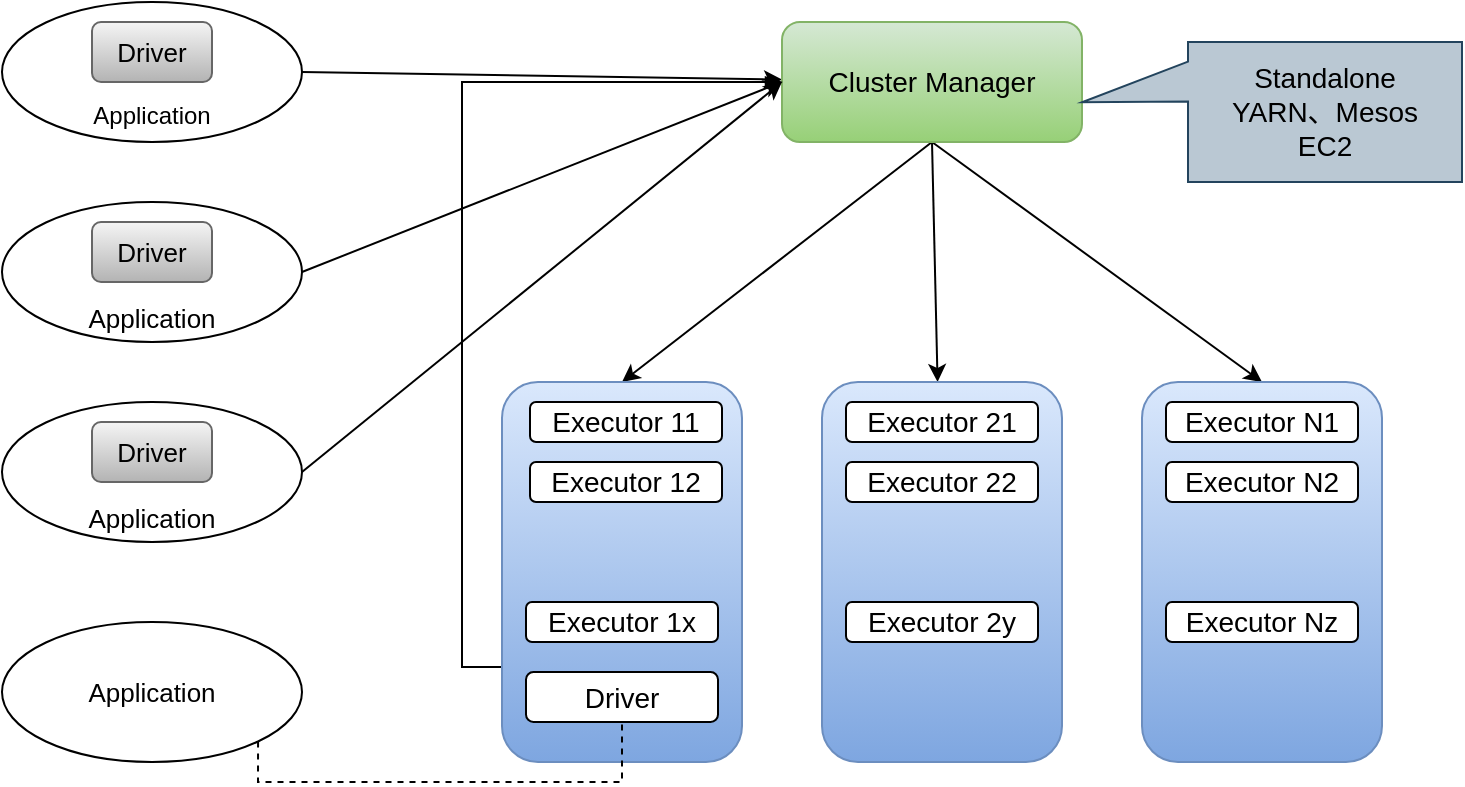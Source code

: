 <mxfile version="13.7.9" type="device"><diagram id="dVA1vKJX5BMs00SxmtFc" name="第 1 页"><mxGraphModel dx="928" dy="688" grid="1" gridSize="10" guides="1" tooltips="1" connect="1" arrows="1" fold="1" page="1" pageScale="1" pageWidth="827" pageHeight="1169" math="0" shadow="0"><root><mxCell id="0"/><mxCell id="1" parent="0"/><mxCell id="9_8r-8PTXGSpc4Jy_dDu-32" style="edgeStyle=none;rounded=0;orthogonalLoop=1;jettySize=auto;html=1;exitX=1;exitY=0.5;exitDx=0;exitDy=0;" parent="1" source="9_8r-8PTXGSpc4Jy_dDu-1" target="9_8r-8PTXGSpc4Jy_dDu-2" edge="1"><mxGeometry relative="1" as="geometry"/></mxCell><mxCell id="9_8r-8PTXGSpc4Jy_dDu-1" value="&lt;br&gt;&lt;br&gt;&lt;br&gt;Application" style="ellipse;whiteSpace=wrap;html=1;" parent="1" vertex="1"><mxGeometry x="90" y="150" width="150" height="70" as="geometry"/></mxCell><mxCell id="9_8r-8PTXGSpc4Jy_dDu-14" style="rounded=0;orthogonalLoop=1;jettySize=auto;html=1;exitX=0.5;exitY=1;exitDx=0;exitDy=0;entryX=0.5;entryY=0;entryDx=0;entryDy=0;" parent="1" source="9_8r-8PTXGSpc4Jy_dDu-2" target="9_8r-8PTXGSpc4Jy_dDu-11" edge="1"><mxGeometry relative="1" as="geometry"/></mxCell><mxCell id="9_8r-8PTXGSpc4Jy_dDu-15" style="rounded=0;orthogonalLoop=1;jettySize=auto;html=1;exitX=0.5;exitY=1;exitDx=0;exitDy=0;" parent="1" source="9_8r-8PTXGSpc4Jy_dDu-2" target="9_8r-8PTXGSpc4Jy_dDu-12" edge="1"><mxGeometry relative="1" as="geometry"/></mxCell><mxCell id="9_8r-8PTXGSpc4Jy_dDu-16" style="edgeStyle=none;rounded=0;orthogonalLoop=1;jettySize=auto;html=1;exitX=0.5;exitY=1;exitDx=0;exitDy=0;entryX=0.5;entryY=0;entryDx=0;entryDy=0;" parent="1" source="9_8r-8PTXGSpc4Jy_dDu-2" target="9_8r-8PTXGSpc4Jy_dDu-13" edge="1"><mxGeometry relative="1" as="geometry"/></mxCell><mxCell id="9_8r-8PTXGSpc4Jy_dDu-2" value="&lt;font style=&quot;font-size: 14px&quot;&gt;Cluster Manager&lt;/font&gt;" style="rounded=1;whiteSpace=wrap;html=1;fillColor=#d5e8d4;strokeColor=#82b366;gradientColor=#97d077;" parent="1" vertex="1"><mxGeometry x="480" y="160" width="150" height="60" as="geometry"/></mxCell><mxCell id="9_8r-8PTXGSpc4Jy_dDu-3" value="&lt;font style=&quot;font-size: 13px&quot;&gt;Driver&lt;/font&gt;" style="rounded=1;whiteSpace=wrap;html=1;spacing=0;fillColor=#f5f5f5;strokeColor=#666666;gradientColor=#b3b3b3;" parent="1" vertex="1"><mxGeometry x="135" y="160" width="60" height="30" as="geometry"/></mxCell><mxCell id="9_8r-8PTXGSpc4Jy_dDu-37" style="edgeStyle=none;rounded=0;orthogonalLoop=1;jettySize=auto;html=1;exitX=1;exitY=0.5;exitDx=0;exitDy=0;entryX=0;entryY=0.5;entryDx=0;entryDy=0;" parent="1" source="9_8r-8PTXGSpc4Jy_dDu-5" target="9_8r-8PTXGSpc4Jy_dDu-2" edge="1"><mxGeometry relative="1" as="geometry"/></mxCell><mxCell id="9_8r-8PTXGSpc4Jy_dDu-5" value="&lt;font style=&quot;font-size: 13px&quot;&gt;&lt;br&gt;&lt;br&gt;&lt;br&gt;Application&lt;/font&gt;" style="ellipse;whiteSpace=wrap;html=1;" parent="1" vertex="1"><mxGeometry x="90" y="250" width="150" height="70" as="geometry"/></mxCell><mxCell id="9_8r-8PTXGSpc4Jy_dDu-6" value="&lt;font style=&quot;font-size: 13px&quot;&gt;Driver&lt;/font&gt;" style="rounded=1;whiteSpace=wrap;html=1;spacing=0;gradientColor=#b3b3b3;fillColor=#f5f5f5;strokeColor=#666666;" parent="1" vertex="1"><mxGeometry x="135" y="260" width="60" height="30" as="geometry"/></mxCell><mxCell id="9_8r-8PTXGSpc4Jy_dDu-38" style="edgeStyle=none;rounded=0;orthogonalLoop=1;jettySize=auto;html=1;exitX=1;exitY=0.5;exitDx=0;exitDy=0;entryX=0;entryY=0.5;entryDx=0;entryDy=0;" parent="1" source="9_8r-8PTXGSpc4Jy_dDu-7" target="9_8r-8PTXGSpc4Jy_dDu-2" edge="1"><mxGeometry relative="1" as="geometry"/></mxCell><mxCell id="9_8r-8PTXGSpc4Jy_dDu-7" value="&lt;font style=&quot;font-size: 13px&quot;&gt;&lt;br&gt;&lt;br&gt;&lt;br&gt;Application&lt;/font&gt;" style="ellipse;whiteSpace=wrap;html=1;" parent="1" vertex="1"><mxGeometry x="90" y="350" width="150" height="70" as="geometry"/></mxCell><mxCell id="9_8r-8PTXGSpc4Jy_dDu-8" value="&lt;font style=&quot;font-size: 13px&quot;&gt;Driver&lt;/font&gt;" style="rounded=1;whiteSpace=wrap;html=1;spacing=0;gradientColor=#b3b3b3;fillColor=#f5f5f5;strokeColor=#666666;" parent="1" vertex="1"><mxGeometry x="135" y="360" width="60" height="30" as="geometry"/></mxCell><mxCell id="9_8r-8PTXGSpc4Jy_dDu-9" value="&lt;font style=&quot;font-size: 13px&quot;&gt;Application&lt;/font&gt;" style="ellipse;whiteSpace=wrap;html=1;" parent="1" vertex="1"><mxGeometry x="90" y="460" width="150" height="70" as="geometry"/></mxCell><mxCell id="9_8r-8PTXGSpc4Jy_dDu-50" style="edgeStyle=orthogonalEdgeStyle;rounded=0;orthogonalLoop=1;jettySize=auto;html=1;exitX=0;exitY=0.75;exitDx=0;exitDy=0;entryX=0;entryY=0.5;entryDx=0;entryDy=0;startArrow=none;startFill=0;endArrow=blockThin;endFill=1;" parent="1" source="9_8r-8PTXGSpc4Jy_dDu-11" target="9_8r-8PTXGSpc4Jy_dDu-2" edge="1"><mxGeometry relative="1" as="geometry"/></mxCell><mxCell id="9_8r-8PTXGSpc4Jy_dDu-11" value="" style="rounded=1;whiteSpace=wrap;html=1;fillColor=#dae8fc;strokeColor=#6c8ebf;gradientColor=#7ea6e0;" parent="1" vertex="1"><mxGeometry x="340" y="340" width="120" height="190" as="geometry"/></mxCell><mxCell id="9_8r-8PTXGSpc4Jy_dDu-12" value="" style="rounded=1;whiteSpace=wrap;html=1;fillColor=#dae8fc;strokeColor=#6c8ebf;gradientColor=#7ea6e0;" parent="1" vertex="1"><mxGeometry x="500" y="340" width="120" height="190" as="geometry"/></mxCell><mxCell id="9_8r-8PTXGSpc4Jy_dDu-13" value="" style="rounded=1;whiteSpace=wrap;html=1;fillColor=#dae8fc;strokeColor=#6c8ebf;gradientColor=#7ea6e0;" parent="1" vertex="1"><mxGeometry x="660" y="340" width="120" height="190" as="geometry"/></mxCell><mxCell id="9_8r-8PTXGSpc4Jy_dDu-17" value="&lt;font style=&quot;font-size: 14px&quot;&gt;Executor 11&lt;/font&gt;" style="rounded=1;whiteSpace=wrap;html=1;" parent="1" vertex="1"><mxGeometry x="354" y="350" width="96" height="20" as="geometry"/></mxCell><mxCell id="9_8r-8PTXGSpc4Jy_dDu-18" value="&lt;font style=&quot;font-size: 14px&quot;&gt;Executor 12&lt;/font&gt;" style="rounded=1;whiteSpace=wrap;html=1;" parent="1" vertex="1"><mxGeometry x="354" y="380" width="96" height="20" as="geometry"/></mxCell><mxCell id="9_8r-8PTXGSpc4Jy_dDu-20" value="&lt;font style=&quot;font-size: 14px&quot;&gt;Executor 1x&lt;/font&gt;" style="rounded=1;whiteSpace=wrap;html=1;" parent="1" vertex="1"><mxGeometry x="352" y="450" width="96" height="20" as="geometry"/></mxCell><mxCell id="9_8r-8PTXGSpc4Jy_dDu-22" value="&lt;font style=&quot;font-size: 14px&quot;&gt;Driver&lt;/font&gt;" style="rounded=1;whiteSpace=wrap;html=1;" parent="1" vertex="1"><mxGeometry x="352" y="485" width="96" height="25" as="geometry"/></mxCell><mxCell id="9_8r-8PTXGSpc4Jy_dDu-23" value="&lt;font style=&quot;font-size: 14px&quot;&gt;Executor 21&lt;/font&gt;" style="rounded=1;whiteSpace=wrap;html=1;" parent="1" vertex="1"><mxGeometry x="512" y="350" width="96" height="20" as="geometry"/></mxCell><mxCell id="9_8r-8PTXGSpc4Jy_dDu-24" value="&lt;font style=&quot;font-size: 14px&quot;&gt;Executor 22&lt;/font&gt;" style="rounded=1;whiteSpace=wrap;html=1;" parent="1" vertex="1"><mxGeometry x="512" y="380" width="96" height="20" as="geometry"/></mxCell><mxCell id="9_8r-8PTXGSpc4Jy_dDu-25" value="&lt;font style=&quot;font-size: 14px&quot;&gt;Executor 2y&lt;/font&gt;" style="rounded=1;whiteSpace=wrap;html=1;" parent="1" vertex="1"><mxGeometry x="512" y="450" width="96" height="20" as="geometry"/></mxCell><mxCell id="9_8r-8PTXGSpc4Jy_dDu-26" value="&lt;font style=&quot;font-size: 14px&quot;&gt;Executor N1&lt;/font&gt;" style="rounded=1;whiteSpace=wrap;html=1;" parent="1" vertex="1"><mxGeometry x="672" y="350" width="96" height="20" as="geometry"/></mxCell><mxCell id="9_8r-8PTXGSpc4Jy_dDu-27" value="&lt;font style=&quot;font-size: 14px&quot;&gt;Executor N2&lt;/font&gt;" style="rounded=1;whiteSpace=wrap;html=1;" parent="1" vertex="1"><mxGeometry x="672" y="380" width="96" height="20" as="geometry"/></mxCell><mxCell id="9_8r-8PTXGSpc4Jy_dDu-28" value="&lt;font style=&quot;font-size: 14px&quot;&gt;Executor Nz&lt;/font&gt;" style="rounded=1;whiteSpace=wrap;html=1;" parent="1" vertex="1"><mxGeometry x="672" y="450" width="96" height="20" as="geometry"/></mxCell><mxCell id="9_8r-8PTXGSpc4Jy_dDu-40" style="edgeStyle=orthogonalEdgeStyle;rounded=0;orthogonalLoop=1;jettySize=auto;html=1;exitX=1;exitY=1;exitDx=0;exitDy=0;entryX=0.5;entryY=1;entryDx=0;entryDy=0;dashed=1;startArrow=none;startFill=0;endArrow=none;endFill=0;" parent="1" source="9_8r-8PTXGSpc4Jy_dDu-9" target="9_8r-8PTXGSpc4Jy_dDu-22" edge="1"><mxGeometry relative="1" as="geometry"><Array as="points"><mxPoint x="218" y="540"/><mxPoint x="400" y="540"/></Array></mxGeometry></mxCell><mxCell id="9_8r-8PTXGSpc4Jy_dDu-49" value="&lt;font style=&quot;font-size: 14px&quot;&gt;Standalone&lt;br&gt;YARN、Mesos&lt;br&gt;EC2&lt;/font&gt;" style="shape=callout;whiteSpace=wrap;html=1;perimeter=calloutPerimeter;direction=south;size=53;position=0.14;position2=0.43;base=20;fillColor=#bac8d3;strokeColor=#23445d;" parent="1" vertex="1"><mxGeometry x="630" y="170" width="190" height="70" as="geometry"/></mxCell></root></mxGraphModel></diagram></mxfile>